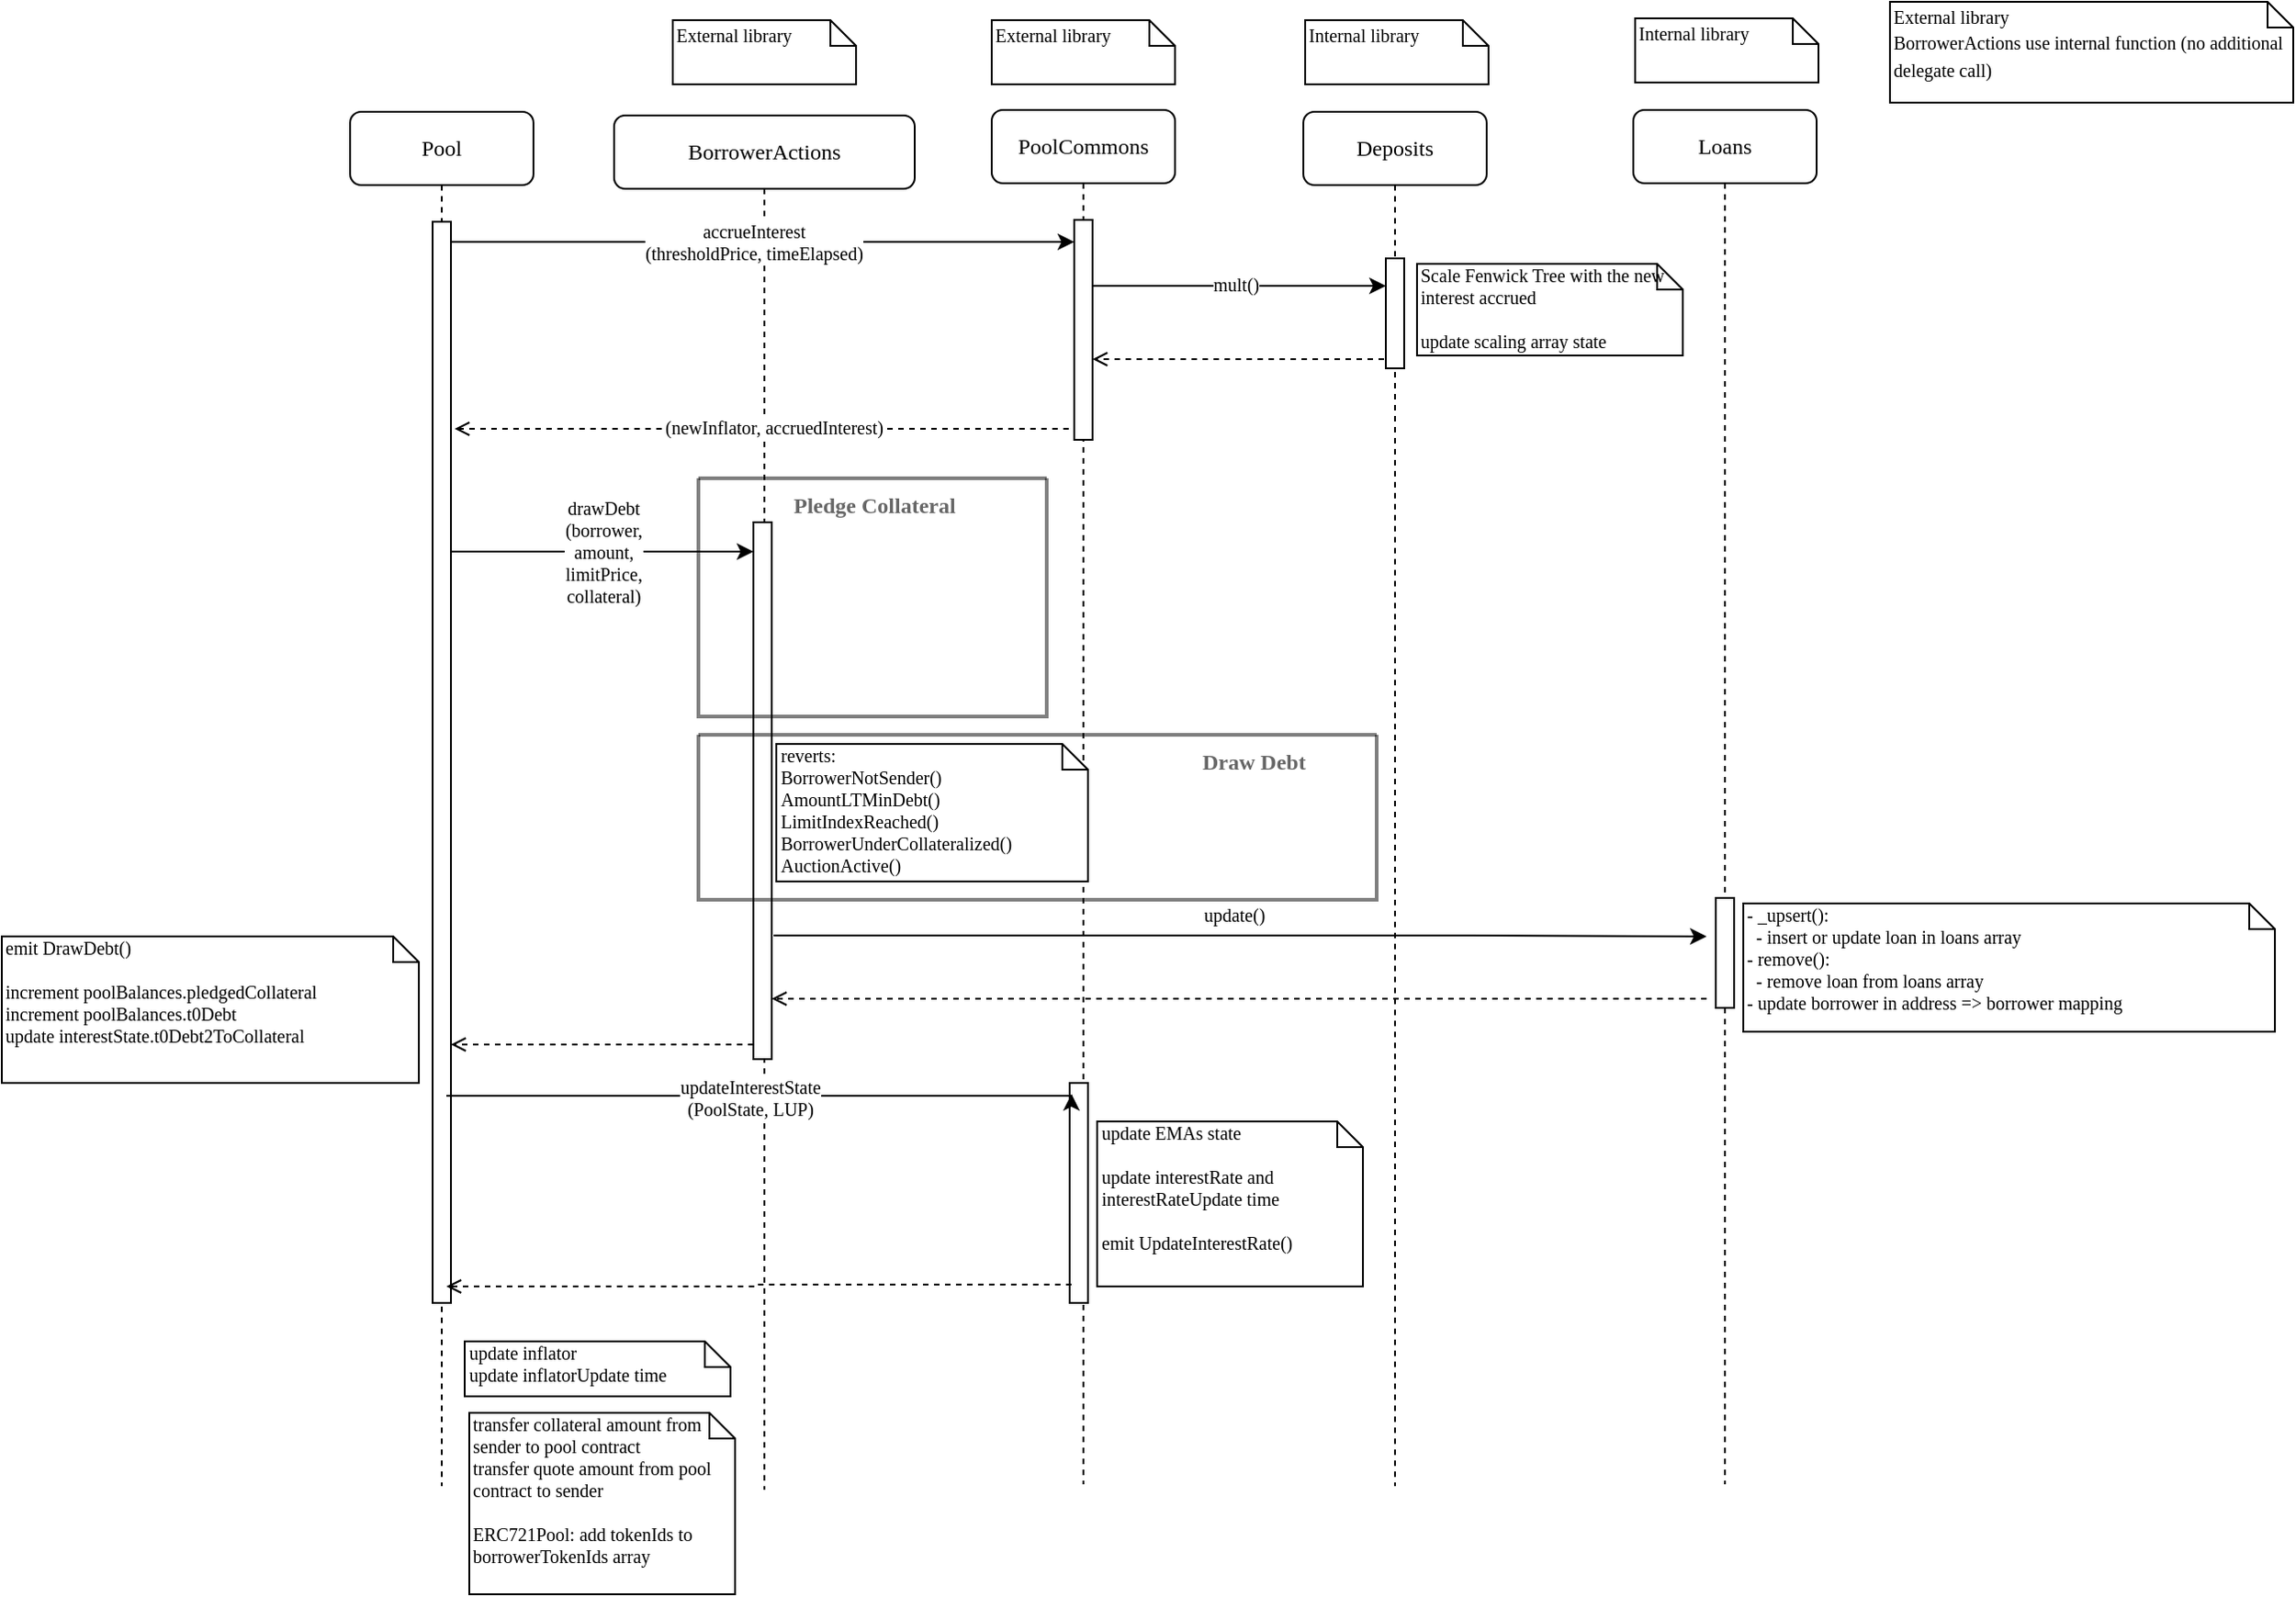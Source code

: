 <mxfile>
    <diagram name="Page-1" id="13e1069c-82ec-6db2-03f1-153e76fe0fe0">
        <mxGraphModel dx="2230" dy="800" grid="1" gridSize="10" guides="1" tooltips="1" connect="1" arrows="1" fold="1" page="1" pageScale="1" pageWidth="1100" pageHeight="850" background="none" math="0" shadow="0">
            <root>
                <mxCell id="0"/>
                <mxCell id="1" parent="0"/>
                <mxCell id="7baba1c4bc27f4b0-2" value="BorrowerActions" style="shape=umlLifeline;perimeter=lifelinePerimeter;whiteSpace=wrap;html=1;container=1;collapsible=0;recursiveResize=0;outlineConnect=0;rounded=1;shadow=0;comic=0;labelBackgroundColor=none;strokeWidth=1;fontFamily=Verdana;fontSize=12;align=center;" parent="1" vertex="1">
                    <mxGeometry x="244" y="82" width="164" height="750" as="geometry"/>
                </mxCell>
                <mxCell id="7baba1c4bc27f4b0-10" value="" style="html=1;points=[];perimeter=orthogonalPerimeter;rounded=0;shadow=0;comic=0;labelBackgroundColor=none;strokeWidth=1;fontFamily=Verdana;fontSize=12;align=center;" parent="7baba1c4bc27f4b0-2" vertex="1">
                    <mxGeometry x="76" y="222" width="10" height="293" as="geometry"/>
                </mxCell>
                <mxCell id="7baba1c4bc27f4b0-3" value="PoolCommons" style="shape=umlLifeline;perimeter=lifelinePerimeter;whiteSpace=wrap;html=1;container=1;collapsible=0;recursiveResize=0;outlineConnect=0;rounded=1;shadow=0;comic=0;labelBackgroundColor=none;strokeWidth=1;fontFamily=Verdana;fontSize=12;align=center;" parent="1" vertex="1">
                    <mxGeometry x="450" y="79" width="100" height="750" as="geometry"/>
                </mxCell>
                <mxCell id="4Fi33i3VNf01kXt7bkc9-4" value="" style="html=1;points=[];perimeter=orthogonalPerimeter;rounded=0;shadow=0;comic=0;labelBackgroundColor=none;strokeWidth=1;fontFamily=Verdana;fontSize=12;align=center;" parent="7baba1c4bc27f4b0-3" vertex="1">
                    <mxGeometry x="45" y="60" width="10" height="120" as="geometry"/>
                </mxCell>
                <mxCell id="4Fi33i3VNf01kXt7bkc9-36" value="" style="html=1;points=[];perimeter=orthogonalPerimeter;rounded=0;shadow=0;comic=0;labelBackgroundColor=none;strokeWidth=1;fontFamily=Verdana;fontSize=12;align=center;" parent="7baba1c4bc27f4b0-3" vertex="1">
                    <mxGeometry x="42.5" y="531" width="10" height="120" as="geometry"/>
                </mxCell>
                <mxCell id="7baba1c4bc27f4b0-4" value="&lt;font&gt;Deposits&lt;/font&gt;" style="shape=umlLifeline;perimeter=lifelinePerimeter;whiteSpace=wrap;html=1;container=1;collapsible=0;recursiveResize=0;outlineConnect=0;rounded=1;shadow=0;comic=0;labelBackgroundColor=none;strokeWidth=1;fontFamily=Verdana;fontSize=12;align=center;" parent="1" vertex="1">
                    <mxGeometry x="620" y="80" width="100" height="750" as="geometry"/>
                </mxCell>
                <mxCell id="4Fi33i3VNf01kXt7bkc9-14" value="" style="html=1;points=[];perimeter=orthogonalPerimeter;rounded=0;shadow=0;comic=0;labelBackgroundColor=none;strokeWidth=1;fontFamily=Verdana;fontSize=12;align=center;" parent="7baba1c4bc27f4b0-4" vertex="1">
                    <mxGeometry x="45" y="80" width="10" height="60" as="geometry"/>
                </mxCell>
                <mxCell id="7baba1c4bc27f4b0-8" value="Pool" style="shape=umlLifeline;perimeter=lifelinePerimeter;whiteSpace=wrap;html=1;container=1;collapsible=0;recursiveResize=0;outlineConnect=0;rounded=1;shadow=0;comic=0;labelBackgroundColor=none;strokeWidth=1;fontFamily=Verdana;fontSize=12;align=center;" parent="1" vertex="1">
                    <mxGeometry x="100" y="80" width="100" height="750" as="geometry"/>
                </mxCell>
                <mxCell id="7baba1c4bc27f4b0-9" value="" style="html=1;points=[];perimeter=orthogonalPerimeter;rounded=0;shadow=0;comic=0;labelBackgroundColor=none;strokeWidth=1;fontFamily=Verdana;fontSize=12;align=center;" parent="7baba1c4bc27f4b0-8" vertex="1">
                    <mxGeometry x="45" y="60" width="10" height="590" as="geometry"/>
                </mxCell>
                <mxCell id="7baba1c4bc27f4b0-41" value="&lt;font style=&quot;font-size: 10px;&quot; face=&quot;Tahoma&quot;&gt;External library&lt;br&gt;&lt;/font&gt;" style="shape=note;whiteSpace=wrap;html=1;size=14;verticalAlign=top;align=left;spacingTop=-6;rounded=0;shadow=0;comic=0;labelBackgroundColor=none;strokeWidth=1;fontFamily=Verdana;fontSize=12" parent="1" vertex="1">
                    <mxGeometry x="276" y="30" width="100" height="35" as="geometry"/>
                </mxCell>
                <mxCell id="7baba1c4bc27f4b0-42" value="&lt;font style=&quot;font-size: 10px;&quot; face=&quot;Tahoma&quot;&gt;External library&lt;br&gt;&lt;/font&gt;" style="shape=note;whiteSpace=wrap;html=1;size=14;verticalAlign=top;align=left;spacingTop=-6;rounded=0;shadow=0;comic=0;labelBackgroundColor=none;strokeWidth=1;fontFamily=Verdana;fontSize=12" parent="1" vertex="1">
                    <mxGeometry x="450" y="30" width="100" height="35" as="geometry"/>
                </mxCell>
                <mxCell id="7baba1c4bc27f4b0-43" value="&lt;font style=&quot;font-size: 10px;&quot; face=&quot;Tahoma&quot;&gt;Internal library&lt;br&gt;&lt;/font&gt;" style="shape=note;whiteSpace=wrap;html=1;size=14;verticalAlign=top;align=left;spacingTop=-6;rounded=0;shadow=0;comic=0;labelBackgroundColor=none;strokeWidth=1;fontFamily=Verdana;fontSize=12" parent="1" vertex="1">
                    <mxGeometry x="621" y="30" width="100" height="35" as="geometry"/>
                </mxCell>
                <mxCell id="4Fi33i3VNf01kXt7bkc9-8" style="edgeStyle=orthogonalEdgeStyle;rounded=0;orthogonalLoop=1;jettySize=auto;html=1;fontFamily=Tahoma;fontSize=10;entryX=0;entryY=0.092;entryDx=0;entryDy=0;entryPerimeter=0;" parent="1" source="7baba1c4bc27f4b0-9" target="4Fi33i3VNf01kXt7bkc9-4" edge="1">
                    <mxGeometry relative="1" as="geometry">
                        <mxPoint x="490" y="150" as="targetPoint"/>
                        <Array as="points">
                            <mxPoint x="210" y="151"/>
                            <mxPoint x="210" y="151"/>
                        </Array>
                    </mxGeometry>
                </mxCell>
                <mxCell id="4Fi33i3VNf01kXt7bkc9-11" value="&lt;div&gt;accrueInterest&lt;/div&gt;&lt;div&gt;(thresholdPrice, timeElapsed)&lt;/div&gt;" style="edgeLabel;html=1;align=center;verticalAlign=middle;resizable=0;points=[];fontSize=10;fontFamily=Tahoma;" parent="4Fi33i3VNf01kXt7bkc9-8" vertex="1" connectable="0">
                    <mxGeometry x="-0.082" relative="1" as="geometry">
                        <mxPoint x="8" as="offset"/>
                    </mxGeometry>
                </mxCell>
                <mxCell id="4Fi33i3VNf01kXt7bkc9-10" style="edgeStyle=orthogonalEdgeStyle;rounded=0;orthogonalLoop=1;jettySize=auto;html=1;fontFamily=Tahoma;fontSize=10;dashed=1;endArrow=open;endFill=0;" parent="1" edge="1">
                    <mxGeometry relative="1" as="geometry">
                        <mxPoint x="492" y="253" as="sourcePoint"/>
                        <mxPoint x="157" y="253" as="targetPoint"/>
                        <Array as="points">
                            <mxPoint x="207" y="253"/>
                            <mxPoint x="207" y="253"/>
                        </Array>
                    </mxGeometry>
                </mxCell>
                <mxCell id="4Fi33i3VNf01kXt7bkc9-13" value="(newInflator, accruedInterest)" style="edgeLabel;html=1;align=center;verticalAlign=middle;resizable=0;points=[];fontSize=10;fontFamily=Tahoma;" parent="4Fi33i3VNf01kXt7bkc9-10" vertex="1" connectable="0">
                    <mxGeometry x="0.128" y="-1" relative="1" as="geometry">
                        <mxPoint x="28" as="offset"/>
                    </mxGeometry>
                </mxCell>
                <mxCell id="4Fi33i3VNf01kXt7bkc9-17" style="edgeStyle=orthogonalEdgeStyle;rounded=0;orthogonalLoop=1;jettySize=auto;html=1;fontFamily=Tahoma;fontSize=10;endArrow=classic;endFill=1;" parent="1" edge="1">
                    <mxGeometry relative="1" as="geometry">
                        <mxPoint x="505" y="175" as="sourcePoint"/>
                        <mxPoint x="665" y="175" as="targetPoint"/>
                        <Array as="points">
                            <mxPoint x="550" y="175"/>
                            <mxPoint x="550" y="175"/>
                        </Array>
                    </mxGeometry>
                </mxCell>
                <mxCell id="4Fi33i3VNf01kXt7bkc9-18" value="mult()" style="edgeLabel;html=1;align=center;verticalAlign=middle;resizable=0;points=[];fontSize=10;fontFamily=Tahoma;" parent="4Fi33i3VNf01kXt7bkc9-17" vertex="1" connectable="0">
                    <mxGeometry x="-0.125" y="-3" relative="1" as="geometry">
                        <mxPoint x="8" y="-4" as="offset"/>
                    </mxGeometry>
                </mxCell>
                <mxCell id="4Fi33i3VNf01kXt7bkc9-20" value="&lt;div&gt;Scale Fenwick Tree with the new interest accrued&lt;/div&gt;&lt;div&gt;&lt;br&gt;&lt;/div&gt;&lt;div&gt;update scaling array state&lt;br&gt;&lt;/div&gt;" style="shape=note;whiteSpace=wrap;html=1;size=14;verticalAlign=top;align=left;spacingTop=-6;rounded=0;shadow=0;comic=0;labelBackgroundColor=none;strokeWidth=1;fontFamily=Verdana;fontSize=10;" parent="1" vertex="1">
                    <mxGeometry x="682" y="163" width="145" height="50" as="geometry"/>
                </mxCell>
                <mxCell id="4Fi33i3VNf01kXt7bkc9-22" style="edgeStyle=orthogonalEdgeStyle;rounded=0;orthogonalLoop=1;jettySize=auto;html=1;fontFamily=Verdana;fontSize=10;endArrow=open;endFill=0;exitX=-0.1;exitY=0.917;exitDx=0;exitDy=0;exitPerimeter=0;dashed=1;" parent="1" source="4Fi33i3VNf01kXt7bkc9-14" target="4Fi33i3VNf01kXt7bkc9-4" edge="1">
                    <mxGeometry relative="1" as="geometry">
                        <mxPoint x="510" y="215" as="targetPoint"/>
                        <Array as="points">
                            <mxPoint x="540" y="215"/>
                            <mxPoint x="540" y="215"/>
                        </Array>
                    </mxGeometry>
                </mxCell>
                <mxCell id="4Fi33i3VNf01kXt7bkc9-23" style="edgeStyle=orthogonalEdgeStyle;rounded=0;orthogonalLoop=1;jettySize=auto;html=1;fontFamily=Verdana;fontSize=10;endArrow=classic;endFill=1;" parent="1" source="7baba1c4bc27f4b0-9" edge="1">
                    <mxGeometry relative="1" as="geometry">
                        <mxPoint x="320" y="320" as="targetPoint"/>
                        <Array as="points">
                            <mxPoint x="190" y="320"/>
                            <mxPoint x="190" y="320"/>
                        </Array>
                    </mxGeometry>
                </mxCell>
                <mxCell id="4Fi33i3VNf01kXt7bkc9-35" style="edgeStyle=orthogonalEdgeStyle;rounded=0;orthogonalLoop=1;jettySize=auto;html=1;dashed=1;fontFamily=Verdana;fontSize=10;endArrow=open;endFill=0;" parent="1" edge="1">
                    <mxGeometry relative="1" as="geometry">
                        <mxPoint x="320" y="589" as="sourcePoint"/>
                        <mxPoint x="155" y="589" as="targetPoint"/>
                    </mxGeometry>
                </mxCell>
                <mxCell id="4Fi33i3VNf01kXt7bkc9-37" style="edgeStyle=orthogonalEdgeStyle;rounded=0;orthogonalLoop=1;jettySize=auto;html=1;entryX=0.1;entryY=0.05;entryDx=0;entryDy=0;entryPerimeter=0;fontFamily=Verdana;fontSize=10;endArrow=classic;endFill=1;" parent="1" target="4Fi33i3VNf01kXt7bkc9-36" edge="1">
                    <mxGeometry relative="1" as="geometry">
                        <mxPoint x="152.5" y="617" as="sourcePoint"/>
                        <Array as="points">
                            <mxPoint x="237.5" y="617"/>
                            <mxPoint x="237.5" y="617"/>
                        </Array>
                    </mxGeometry>
                </mxCell>
                <mxCell id="4Fi33i3VNf01kXt7bkc9-39" value="&lt;div&gt;updateInterestState&lt;/div&gt;&lt;div&gt;(PoolState, LUP)&lt;br&gt;&lt;/div&gt;" style="edgeLabel;html=1;align=center;verticalAlign=middle;resizable=0;points=[];fontSize=10;fontFamily=Verdana;" parent="4Fi33i3VNf01kXt7bkc9-37" vertex="1" connectable="0">
                    <mxGeometry x="0.396" y="-1" relative="1" as="geometry">
                        <mxPoint x="-73" as="offset"/>
                    </mxGeometry>
                </mxCell>
                <mxCell id="4Fi33i3VNf01kXt7bkc9-38" style="edgeStyle=orthogonalEdgeStyle;rounded=0;orthogonalLoop=1;jettySize=auto;html=1;dashed=1;fontFamily=Verdana;fontSize=10;endArrow=open;endFill=0;exitX=0.1;exitY=0.917;exitDx=0;exitDy=0;exitPerimeter=0;" parent="1" source="4Fi33i3VNf01kXt7bkc9-36" edge="1">
                    <mxGeometry relative="1" as="geometry">
                        <mxPoint x="487.5" y="721" as="sourcePoint"/>
                        <mxPoint x="152.5" y="721" as="targetPoint"/>
                        <Array as="points">
                            <mxPoint x="322.5" y="720"/>
                            <mxPoint x="322.5" y="721"/>
                        </Array>
                    </mxGeometry>
                </mxCell>
                <mxCell id="4Fi33i3VNf01kXt7bkc9-40" value="&lt;div&gt;update EMAs state&lt;/div&gt;&lt;div&gt;&lt;br&gt;&lt;/div&gt;&lt;div&gt;update interestRate and interestRateUpdate time&lt;br&gt;&lt;/div&gt;&lt;div&gt;&lt;br&gt;&lt;/div&gt;&lt;div&gt;emit UpdateInterestRate()&lt;br&gt;&lt;/div&gt;" style="shape=note;whiteSpace=wrap;html=1;size=14;verticalAlign=top;align=left;spacingTop=-6;rounded=0;shadow=0;comic=0;labelBackgroundColor=none;strokeWidth=1;fontFamily=Verdana;fontSize=10;" parent="1" vertex="1">
                    <mxGeometry x="507.5" y="631" width="145" height="90" as="geometry"/>
                </mxCell>
                <mxCell id="4Fi33i3VNf01kXt7bkc9-41" value="&lt;div&gt;update inflator&lt;/div&gt;&lt;div&gt;update inflatorUpdate time&lt;br&gt;&lt;/div&gt;" style="shape=note;whiteSpace=wrap;html=1;size=14;verticalAlign=top;align=left;spacingTop=-6;rounded=0;shadow=0;comic=0;labelBackgroundColor=none;strokeWidth=1;fontFamily=Verdana;fontSize=10;" parent="1" vertex="1">
                    <mxGeometry x="162.5" y="751" width="145" height="30" as="geometry"/>
                </mxCell>
                <mxCell id="4Fi33i3VNf01kXt7bkc9-56" value="&lt;div&gt;transfer collateral amount from sender to pool contract&lt;/div&gt;&lt;div&gt;transfer quote amount from pool contract to sender&lt;/div&gt;&lt;div&gt;&lt;br&gt;&lt;/div&gt;&lt;div&gt;ERC721Pool: add tokenIds to borrowerTokenIds array&lt;br&gt;&lt;/div&gt;" style="shape=note;whiteSpace=wrap;html=1;size=14;verticalAlign=top;align=left;spacingTop=-6;rounded=0;shadow=0;comic=0;labelBackgroundColor=none;strokeWidth=1;fontFamily=Verdana;fontSize=10;" parent="1" vertex="1">
                    <mxGeometry x="165" y="790" width="145" height="99" as="geometry"/>
                </mxCell>
                <mxCell id="4Fi33i3VNf01kXt7bkc9-60" value="&lt;div&gt;&lt;font style=&quot;font-size: 10px;&quot; face=&quot;Tahoma&quot;&gt;External library&lt;/font&gt;&lt;/div&gt;&lt;div&gt;&lt;font style=&quot;font-size: 10px;&quot; face=&quot;Tahoma&quot;&gt;BorrowerActions use internal function (no additional delegate call)&lt;br&gt;&lt;/font&gt;&lt;/div&gt;" style="shape=note;whiteSpace=wrap;html=1;size=14;verticalAlign=top;align=left;spacingTop=-6;rounded=0;shadow=0;comic=0;labelBackgroundColor=none;strokeWidth=1;fontFamily=Verdana;fontSize=12" parent="1" vertex="1">
                    <mxGeometry x="940" y="20" width="220" height="55" as="geometry"/>
                </mxCell>
                <mxCell id="4Fi33i3VNf01kXt7bkc9-61" value="Loans" style="shape=umlLifeline;perimeter=lifelinePerimeter;whiteSpace=wrap;html=1;container=1;collapsible=0;recursiveResize=0;outlineConnect=0;rounded=1;shadow=0;comic=0;labelBackgroundColor=none;strokeWidth=1;fontFamily=Verdana;fontSize=12;align=center;" parent="1" vertex="1">
                    <mxGeometry x="800" y="79" width="100" height="750" as="geometry"/>
                </mxCell>
                <mxCell id="4Fi33i3VNf01kXt7bkc9-73" value="" style="html=1;points=[];perimeter=orthogonalPerimeter;rounded=0;shadow=0;comic=0;labelBackgroundColor=none;strokeWidth=1;fontFamily=Verdana;fontSize=12;align=center;" parent="4Fi33i3VNf01kXt7bkc9-61" vertex="1">
                    <mxGeometry x="45" y="430" width="10" height="60" as="geometry"/>
                </mxCell>
                <mxCell id="4Fi33i3VNf01kXt7bkc9-63" value="&lt;font style=&quot;font-size: 10px;&quot; face=&quot;Tahoma&quot;&gt;Internal library&lt;br&gt;&lt;/font&gt;" style="shape=note;whiteSpace=wrap;html=1;size=14;verticalAlign=top;align=left;spacingTop=-6;rounded=0;shadow=0;comic=0;labelBackgroundColor=none;strokeWidth=1;fontFamily=Verdana;fontSize=12" parent="1" vertex="1">
                    <mxGeometry x="801" y="29" width="100" height="35" as="geometry"/>
                </mxCell>
                <mxCell id="4Fi33i3VNf01kXt7bkc9-64" value="&lt;div&gt;drawDebt&lt;/div&gt;&lt;div&gt;(borrower,&lt;/div&gt;&lt;div&gt;amount,&lt;/div&gt;&lt;div&gt;limitPrice,&lt;/div&gt;&lt;div&gt;collateral)&lt;br&gt;&lt;/div&gt;" style="edgeLabel;html=1;align=center;verticalAlign=middle;resizable=0;points=[];fontSize=10;fontFamily=Verdana;" parent="1" vertex="1" connectable="0">
                    <mxGeometry x="237.503" y="320.002" as="geometry"/>
                </mxCell>
                <mxCell id="4Fi33i3VNf01kXt7bkc9-71" value="" style="swimlane;startSize=0;labelBackgroundColor=none;fontFamily=Verdana;fontSize=12;gradientColor=none;opacity=50;strokeWidth=2;" parent="1" vertex="1">
                    <mxGeometry x="290" y="280" width="190" height="130" as="geometry"/>
                </mxCell>
                <mxCell id="4Fi33i3VNf01kXt7bkc9-72" value="&lt;div align=&quot;center&quot;&gt;&lt;b&gt;&lt;font face=&quot;Tahoma&quot;&gt;Pledge Collateral&lt;/font&gt;&lt;br&gt;&lt;/b&gt;&lt;/div&gt;" style="text;html=1;align=left;verticalAlign=middle;resizable=0;points=[];autosize=1;strokeColor=none;fillColor=none;fontSize=12;fontFamily=Verdana;fontColor=#666666;" parent="4Fi33i3VNf01kXt7bkc9-71" vertex="1">
                    <mxGeometry x="50" width="140" height="30" as="geometry"/>
                </mxCell>
                <mxCell id="4Fi33i3VNf01kXt7bkc9-75" style="edgeStyle=orthogonalEdgeStyle;rounded=0;orthogonalLoop=1;jettySize=auto;html=1;fontFamily=Tahoma;fontSize=12;fontColor=#666666;endArrow=classic;endFill=1;" parent="1" edge="1">
                    <mxGeometry relative="1" as="geometry">
                        <mxPoint x="331" y="529.5" as="sourcePoint"/>
                        <mxPoint x="840" y="530" as="targetPoint"/>
                        <Array as="points">
                            <mxPoint x="710" y="530"/>
                            <mxPoint x="710" y="530"/>
                        </Array>
                    </mxGeometry>
                </mxCell>
                <mxCell id="4Fi33i3VNf01kXt7bkc9-77" value="" style="swimlane;startSize=0;labelBackgroundColor=none;fontFamily=Verdana;fontSize=12;gradientColor=none;opacity=50;strokeWidth=2;" parent="1" vertex="1">
                    <mxGeometry x="290" y="420" width="370" height="90" as="geometry"/>
                </mxCell>
                <mxCell id="4Fi33i3VNf01kXt7bkc9-78" value="Draw Debt" style="text;html=1;align=left;verticalAlign=middle;resizable=0;points=[];autosize=1;strokeColor=none;fillColor=none;fontSize=12;fontFamily=Verdana;fontColor=#666666;fontStyle=1" parent="4Fi33i3VNf01kXt7bkc9-77" vertex="1">
                    <mxGeometry x="272.5" width="90" height="30" as="geometry"/>
                </mxCell>
                <mxCell id="4Fi33i3VNf01kXt7bkc9-70" value="&lt;div&gt;reverts:&lt;/div&gt;&lt;div&gt;BorrowerNotSender()&lt;/div&gt;&lt;div&gt;AmountLTMinDebt()&lt;/div&gt;&lt;div&gt;LimitIndexReached()&lt;/div&gt;&lt;div&gt;BorrowerUnderCollateralized()&lt;br&gt;&lt;/div&gt;&lt;div&gt;AuctionActive()&lt;/div&gt;&lt;div&gt;&lt;br&gt;&lt;/div&gt;" style="shape=note;whiteSpace=wrap;html=1;size=14;verticalAlign=top;align=left;spacingTop=-6;rounded=0;shadow=0;comic=0;labelBackgroundColor=none;strokeWidth=1;fontFamily=Verdana;fontSize=10;" parent="4Fi33i3VNf01kXt7bkc9-77" vertex="1">
                    <mxGeometry x="42.5" y="5" width="170" height="75" as="geometry"/>
                </mxCell>
                <mxCell id="4Fi33i3VNf01kXt7bkc9-76" style="edgeStyle=orthogonalEdgeStyle;rounded=0;orthogonalLoop=1;jettySize=auto;html=1;dashed=1;fontFamily=Tahoma;fontSize=12;fontColor=#666666;endArrow=open;endFill=0;" parent="1" edge="1">
                    <mxGeometry relative="1" as="geometry">
                        <mxPoint x="840" y="564" as="sourcePoint"/>
                        <mxPoint x="330" y="564" as="targetPoint"/>
                        <Array as="points">
                            <mxPoint x="332" y="564"/>
                        </Array>
                    </mxGeometry>
                </mxCell>
                <mxCell id="4Fi33i3VNf01kXt7bkc9-80" value="&lt;div&gt;emit DrawDebt()&lt;/div&gt;&lt;div&gt;&lt;br&gt;&lt;/div&gt;&lt;div&gt;increment poolBalances.pledgedCollateral &lt;br&gt;increment poolBalances.t0Debt&lt;/div&gt;&lt;div&gt;update interestState.t0Debt2ToCollateral&lt;/div&gt;" style="shape=note;whiteSpace=wrap;html=1;size=14;verticalAlign=top;align=left;spacingTop=-6;rounded=0;shadow=0;comic=0;labelBackgroundColor=none;strokeWidth=1;fontFamily=Verdana;fontSize=10;" parent="1" vertex="1">
                    <mxGeometry x="-90" y="530" width="227.5" height="80" as="geometry"/>
                </mxCell>
                <mxCell id="4Fi33i3VNf01kXt7bkc9-82" value="update()" style="edgeLabel;html=1;align=center;verticalAlign=middle;resizable=0;points=[];fontSize=10;fontFamily=Tahoma;" parent="1" vertex="1" connectable="0">
                    <mxGeometry x="598" y="217" as="geometry">
                        <mxPoint x="-16" y="301" as="offset"/>
                    </mxGeometry>
                </mxCell>
                <mxCell id="4Fi33i3VNf01kXt7bkc9-83" value="- _upsert():&lt;br&gt;&amp;nbsp; - insert or update loan in loans array&lt;br&gt;- remove():&lt;br&gt;&amp;nbsp; - remove loan from loans array&lt;br&gt;- update borrower in address =&amp;gt; borrower mapping" style="shape=note;whiteSpace=wrap;html=1;size=14;verticalAlign=top;align=left;spacingTop=-6;rounded=0;shadow=0;comic=0;labelBackgroundColor=none;strokeWidth=1;fontFamily=Verdana;fontSize=10;" parent="1" vertex="1">
                    <mxGeometry x="860" y="512" width="290" height="70" as="geometry"/>
                </mxCell>
            </root>
        </mxGraphModel>
    </diagram>
</mxfile>